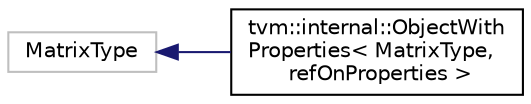 digraph "Graphical Class Hierarchy"
{
  edge [fontname="Helvetica",fontsize="10",labelfontname="Helvetica",labelfontsize="10"];
  node [fontname="Helvetica",fontsize="10",shape=record];
  rankdir="LR";
  Node169 [label="MatrixType",height=0.2,width=0.4,color="grey75", fillcolor="white", style="filled"];
  Node169 -> Node0 [dir="back",color="midnightblue",fontsize="10",style="solid",fontname="Helvetica"];
  Node0 [label="tvm::internal::ObjectWith\lProperties\< MatrixType,\l refOnProperties \>",height=0.2,width=0.4,color="black", fillcolor="white", style="filled",URL="$classtvm_1_1internal_1_1ObjectWithProperties.html"];
}
